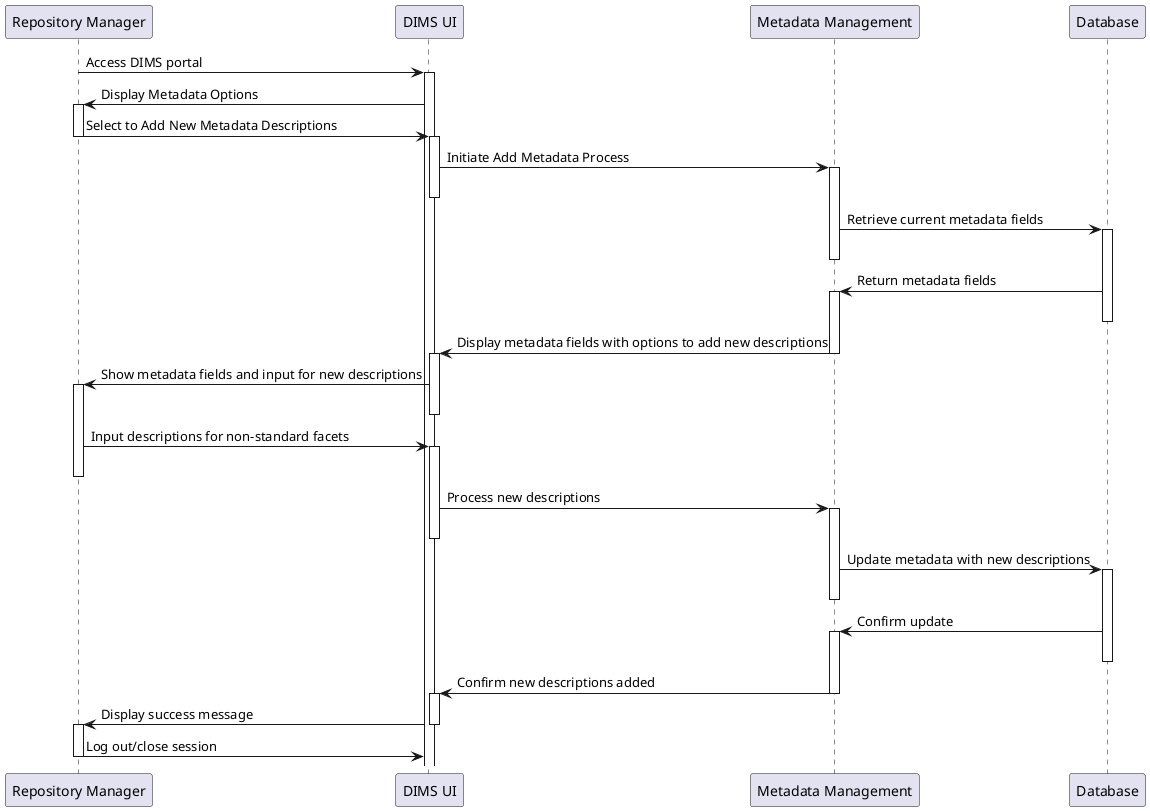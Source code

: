@startuml
participant "Repository Manager" as manager
participant "DIMS UI" as ui
participant "Metadata Management" as metadata
participant "Database" as db

manager -> ui : Access DIMS portal
activate ui

ui -> manager : Display Metadata Options
activate manager

manager -> ui : Select to Add New Metadata Descriptions
deactivate manager
activate ui

ui -> metadata : Initiate Add Metadata Process
activate metadata
deactivate ui

metadata -> db : Retrieve current metadata fields
activate db
deactivate metadata

db -> metadata : Return metadata fields
activate metadata
deactivate db

metadata -> ui : Display metadata fields with options to add new descriptions
deactivate metadata
activate ui

ui -> manager : Show metadata fields and input for new descriptions
activate manager
deactivate ui

manager -> ui : Input descriptions for non-standard facets
activate ui
deactivate manager

ui -> metadata : Process new descriptions
activate metadata
deactivate ui

metadata -> db : Update metadata with new descriptions
activate db
deactivate metadata

db -> metadata : Confirm update
activate metadata
deactivate db

metadata -> ui : Confirm new descriptions added
deactivate metadata
activate ui

ui -> manager : Display success message
deactivate ui
activate manager

manager -> ui : Log out/close session
deactivate manager
@enduml